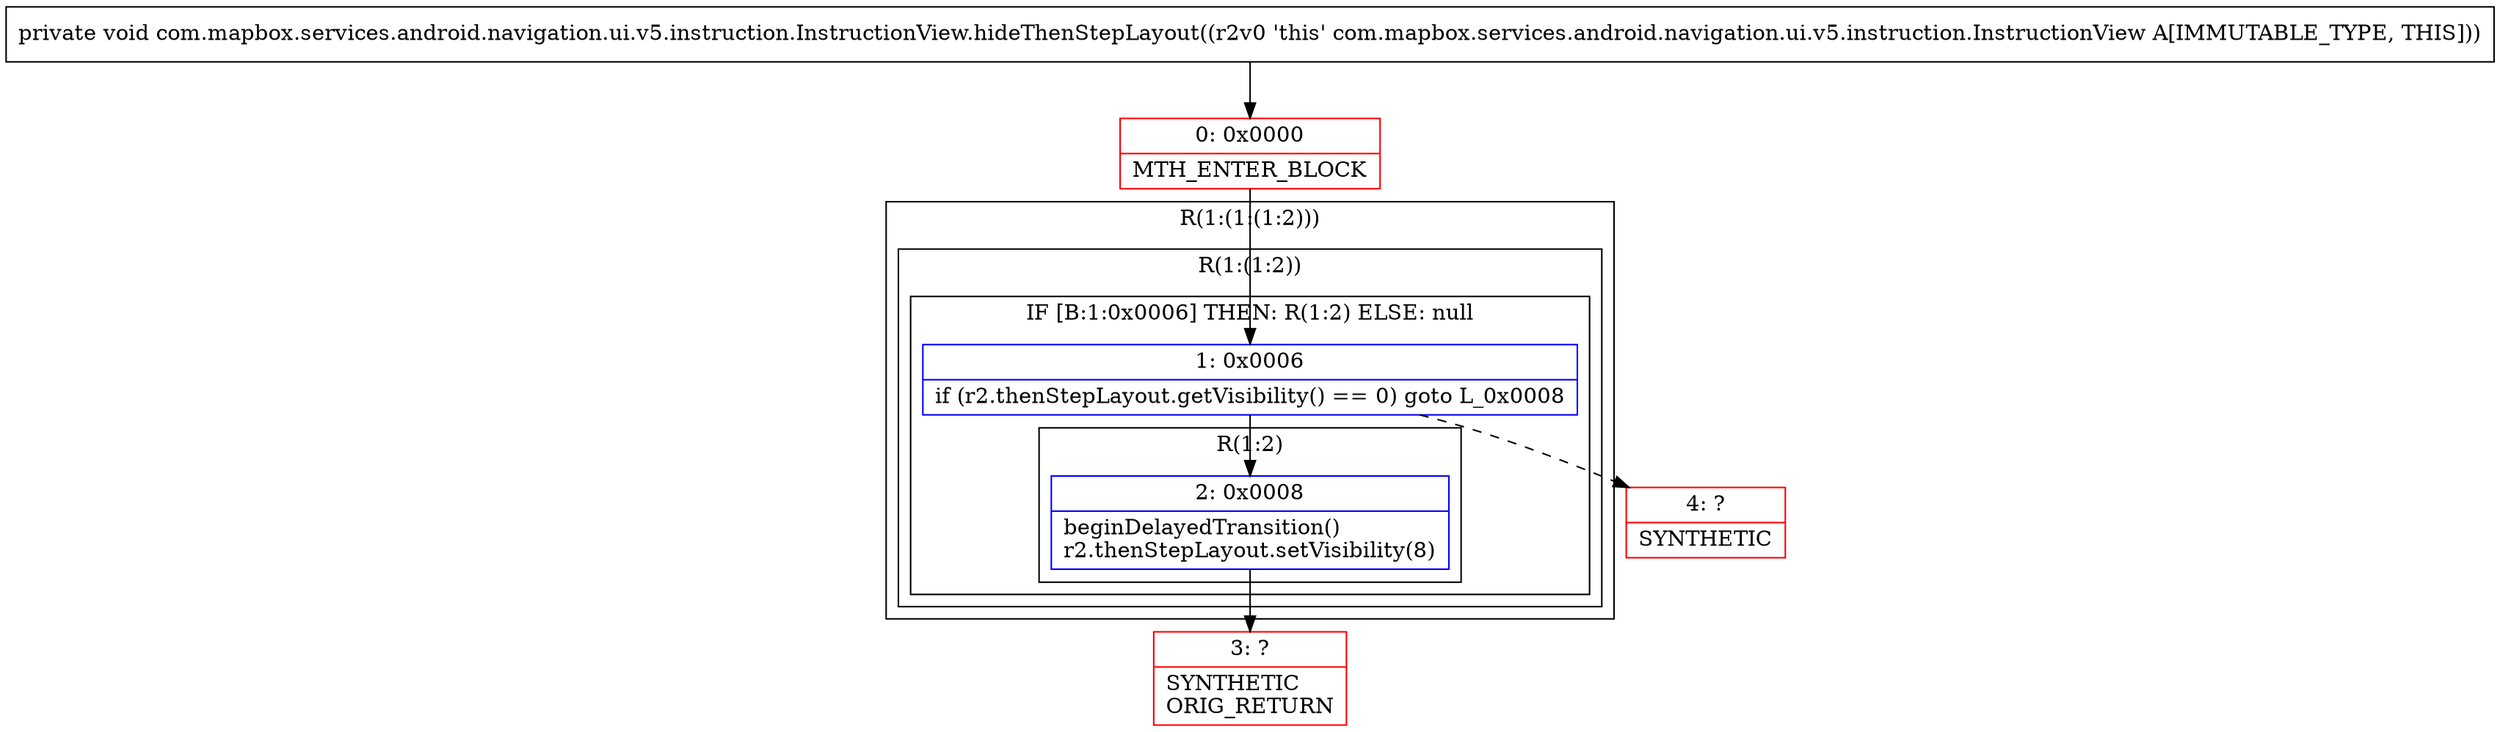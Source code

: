 digraph "CFG forcom.mapbox.services.android.navigation.ui.v5.instruction.InstructionView.hideThenStepLayout()V" {
subgraph cluster_Region_153183656 {
label = "R(1:(1:(1:2)))";
node [shape=record,color=blue];
subgraph cluster_Region_542459653 {
label = "R(1:(1:2))";
node [shape=record,color=blue];
subgraph cluster_IfRegion_812598297 {
label = "IF [B:1:0x0006] THEN: R(1:2) ELSE: null";
node [shape=record,color=blue];
Node_1 [shape=record,label="{1\:\ 0x0006|if (r2.thenStepLayout.getVisibility() == 0) goto L_0x0008\l}"];
subgraph cluster_Region_1714805500 {
label = "R(1:2)";
node [shape=record,color=blue];
Node_2 [shape=record,label="{2\:\ 0x0008|beginDelayedTransition()\lr2.thenStepLayout.setVisibility(8)\l}"];
}
}
}
}
Node_0 [shape=record,color=red,label="{0\:\ 0x0000|MTH_ENTER_BLOCK\l}"];
Node_3 [shape=record,color=red,label="{3\:\ ?|SYNTHETIC\lORIG_RETURN\l}"];
Node_4 [shape=record,color=red,label="{4\:\ ?|SYNTHETIC\l}"];
MethodNode[shape=record,label="{private void com.mapbox.services.android.navigation.ui.v5.instruction.InstructionView.hideThenStepLayout((r2v0 'this' com.mapbox.services.android.navigation.ui.v5.instruction.InstructionView A[IMMUTABLE_TYPE, THIS])) }"];
MethodNode -> Node_0;
Node_1 -> Node_2;
Node_1 -> Node_4[style=dashed];
Node_2 -> Node_3;
Node_0 -> Node_1;
}

